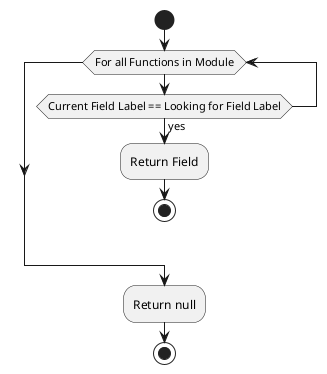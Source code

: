 @startuml
start
while(For all Functions in Module)
	if (Current Field Label == Looking for Field Label) then (yes)
		:Return Field;
		stop
	endif
endwhile
:Return null;
stop
@enduml